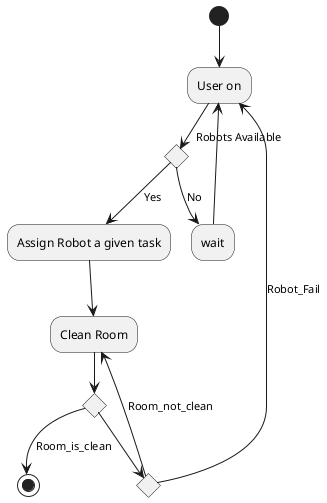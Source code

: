 @startuml

(*) --> "User on"
If "Robots Available" then
    --> [Yes] "Assign Robot a given task"
    --> "Clean Room"
    If "" then
        -->[Room_is_clean] (*)
    else
        If "" then
            --> [Room_not_clean] "Clean Room"
        else
            --> [Robot_Fail] "User on"
        Endif
    Endif
else
--> [No] "wait"
--> "User on"
Endif

@enduml